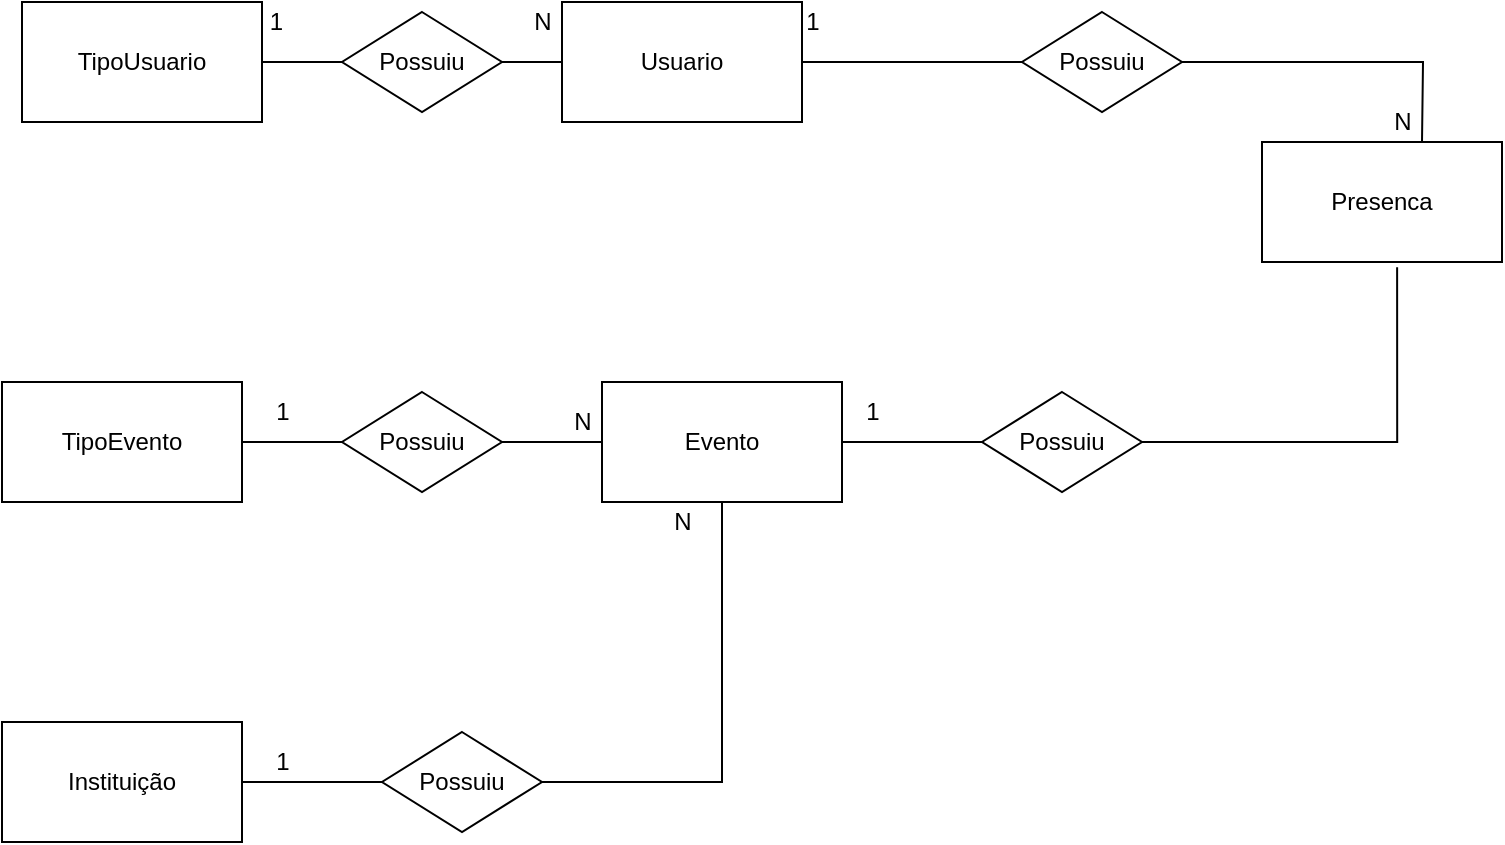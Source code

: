 <mxfile version="12.6.5" type="device" pages="2"><diagram id="6LMN8-8JxelFZtGIwUDW" name="Conceitual"><mxGraphModel dx="1038" dy="531" grid="1" gridSize="10" guides="1" tooltips="1" connect="1" arrows="1" fold="1" page="1" pageScale="1" pageWidth="827" pageHeight="1169" math="0" shadow="0"><root><mxCell id="0"/><mxCell id="1" parent="0"/><mxCell id="SVG7tTujgzTKXI-12YeL-27" style="edgeStyle=orthogonalEdgeStyle;rounded=0;orthogonalLoop=1;jettySize=auto;html=1;entryX=0;entryY=0.5;entryDx=0;entryDy=0;endArrow=none;endFill=0;" edge="1" parent="1" source="SVG7tTujgzTKXI-12YeL-1" target="SVG7tTujgzTKXI-12YeL-17"><mxGeometry relative="1" as="geometry"/></mxCell><mxCell id="SVG7tTujgzTKXI-12YeL-1" value="Usuario" style="rounded=0;whiteSpace=wrap;html=1;" vertex="1" parent="1"><mxGeometry x="320" y="20" width="120" height="60" as="geometry"/></mxCell><mxCell id="SVG7tTujgzTKXI-12YeL-29" value="" style="edgeStyle=orthogonalEdgeStyle;rounded=0;orthogonalLoop=1;jettySize=auto;html=1;endArrow=none;endFill=0;" edge="1" parent="1" source="SVG7tTujgzTKXI-12YeL-3" target="SVG7tTujgzTKXI-12YeL-14"><mxGeometry relative="1" as="geometry"/></mxCell><mxCell id="SVG7tTujgzTKXI-12YeL-3" value="TipoUsuario" style="rounded=0;whiteSpace=wrap;html=1;" vertex="1" parent="1"><mxGeometry x="50" y="20" width="120" height="60" as="geometry"/></mxCell><mxCell id="SVG7tTujgzTKXI-12YeL-19" value="" style="edgeStyle=orthogonalEdgeStyle;rounded=0;orthogonalLoop=1;jettySize=auto;html=1;endArrow=none;endFill=0;" edge="1" parent="1" source="SVG7tTujgzTKXI-12YeL-5" target="SVG7tTujgzTKXI-12YeL-16"><mxGeometry relative="1" as="geometry"/></mxCell><mxCell id="SVG7tTujgzTKXI-12YeL-5" value="Instituição" style="rounded=0;whiteSpace=wrap;html=1;" vertex="1" parent="1"><mxGeometry x="40" y="380" width="120" height="60" as="geometry"/></mxCell><mxCell id="SVG7tTujgzTKXI-12YeL-23" value="" style="edgeStyle=orthogonalEdgeStyle;rounded=0;orthogonalLoop=1;jettySize=auto;html=1;endArrow=none;endFill=0;" edge="1" parent="1" source="SVG7tTujgzTKXI-12YeL-6" target="SVG7tTujgzTKXI-12YeL-10"><mxGeometry relative="1" as="geometry"/></mxCell><mxCell id="SVG7tTujgzTKXI-12YeL-6" value="Evento" style="rounded=0;whiteSpace=wrap;html=1;" vertex="1" parent="1"><mxGeometry x="340" y="210" width="120" height="60" as="geometry"/></mxCell><mxCell id="SVG7tTujgzTKXI-12YeL-12" value="" style="edgeStyle=orthogonalEdgeStyle;rounded=0;orthogonalLoop=1;jettySize=auto;html=1;endArrow=none;endFill=0;" edge="1" parent="1" source="SVG7tTujgzTKXI-12YeL-7" target="SVG7tTujgzTKXI-12YeL-11"><mxGeometry relative="1" as="geometry"/></mxCell><mxCell id="SVG7tTujgzTKXI-12YeL-7" value="TipoEvento" style="rounded=0;whiteSpace=wrap;html=1;" vertex="1" parent="1"><mxGeometry x="40" y="210" width="120" height="60" as="geometry"/></mxCell><mxCell id="SVG7tTujgzTKXI-12YeL-8" value="Presenca" style="rounded=0;whiteSpace=wrap;html=1;" vertex="1" parent="1"><mxGeometry x="670" y="90" width="120" height="60" as="geometry"/></mxCell><mxCell id="SVG7tTujgzTKXI-12YeL-24" style="edgeStyle=orthogonalEdgeStyle;rounded=0;orthogonalLoop=1;jettySize=auto;html=1;entryX=0.563;entryY=1.043;entryDx=0;entryDy=0;entryPerimeter=0;endArrow=none;endFill=0;" edge="1" parent="1" source="SVG7tTujgzTKXI-12YeL-10" target="SVG7tTujgzTKXI-12YeL-8"><mxGeometry relative="1" as="geometry"/></mxCell><mxCell id="SVG7tTujgzTKXI-12YeL-10" value="Possuiu" style="rhombus;whiteSpace=wrap;html=1;" vertex="1" parent="1"><mxGeometry x="530" y="215" width="80" height="50" as="geometry"/></mxCell><mxCell id="SVG7tTujgzTKXI-12YeL-13" value="" style="edgeStyle=orthogonalEdgeStyle;rounded=0;orthogonalLoop=1;jettySize=auto;html=1;endArrow=none;endFill=0;" edge="1" parent="1" source="SVG7tTujgzTKXI-12YeL-11" target="SVG7tTujgzTKXI-12YeL-6"><mxGeometry relative="1" as="geometry"/></mxCell><mxCell id="SVG7tTujgzTKXI-12YeL-11" value="Possuiu" style="rhombus;whiteSpace=wrap;html=1;" vertex="1" parent="1"><mxGeometry x="210" y="215" width="80" height="50" as="geometry"/></mxCell><mxCell id="SVG7tTujgzTKXI-12YeL-30" value="" style="edgeStyle=orthogonalEdgeStyle;rounded=0;orthogonalLoop=1;jettySize=auto;html=1;endArrow=none;endFill=0;" edge="1" parent="1" source="SVG7tTujgzTKXI-12YeL-14" target="SVG7tTujgzTKXI-12YeL-1"><mxGeometry relative="1" as="geometry"/></mxCell><mxCell id="SVG7tTujgzTKXI-12YeL-14" value="Possuiu" style="rhombus;whiteSpace=wrap;html=1;" vertex="1" parent="1"><mxGeometry x="210" y="25" width="80" height="50" as="geometry"/></mxCell><mxCell id="SVG7tTujgzTKXI-12YeL-20" style="edgeStyle=orthogonalEdgeStyle;rounded=0;orthogonalLoop=1;jettySize=auto;html=1;entryX=0.5;entryY=1;entryDx=0;entryDy=0;endArrow=none;endFill=0;" edge="1" parent="1" source="SVG7tTujgzTKXI-12YeL-16" target="SVG7tTujgzTKXI-12YeL-6"><mxGeometry relative="1" as="geometry"><mxPoint x="400" y="280" as="targetPoint"/></mxGeometry></mxCell><mxCell id="SVG7tTujgzTKXI-12YeL-16" value="Possuiu" style="rhombus;whiteSpace=wrap;html=1;" vertex="1" parent="1"><mxGeometry x="230" y="385" width="80" height="50" as="geometry"/></mxCell><mxCell id="SVG7tTujgzTKXI-12YeL-28" style="edgeStyle=orthogonalEdgeStyle;rounded=0;orthogonalLoop=1;jettySize=auto;html=1;endArrow=none;endFill=0;" edge="1" parent="1" source="SVG7tTujgzTKXI-12YeL-17"><mxGeometry relative="1" as="geometry"><mxPoint x="750" y="90" as="targetPoint"/></mxGeometry></mxCell><mxCell id="SVG7tTujgzTKXI-12YeL-17" value="Possuiu" style="rhombus;whiteSpace=wrap;html=1;" vertex="1" parent="1"><mxGeometry x="550" y="25" width="80" height="50" as="geometry"/></mxCell><mxCell id="SVG7tTujgzTKXI-12YeL-33" value="&amp;nbsp; &amp;nbsp; 1" style="text;html=1;align=center;verticalAlign=middle;resizable=0;points=[];autosize=1;" vertex="1" parent="1"><mxGeometry x="150" y="20" width="40" height="20" as="geometry"/></mxCell><mxCell id="SVG7tTujgzTKXI-12YeL-34" value="N" style="text;html=1;align=center;verticalAlign=middle;resizable=0;points=[];autosize=1;" vertex="1" parent="1"><mxGeometry x="300" y="20" width="20" height="20" as="geometry"/></mxCell><mxCell id="SVG7tTujgzTKXI-12YeL-35" value="&amp;nbsp; &amp;nbsp;1" style="text;html=1;align=center;verticalAlign=middle;resizable=0;points=[];autosize=1;" vertex="1" parent="1"><mxGeometry x="425" y="20" width="30" height="20" as="geometry"/></mxCell><mxCell id="SVG7tTujgzTKXI-12YeL-37" value="N" style="text;html=1;align=center;verticalAlign=middle;resizable=0;points=[];autosize=1;" vertex="1" parent="1"><mxGeometry x="730" y="70" width="20" height="20" as="geometry"/></mxCell><mxCell id="SVG7tTujgzTKXI-12YeL-38" value="1" style="text;html=1;align=center;verticalAlign=middle;resizable=0;points=[];autosize=1;" vertex="1" parent="1"><mxGeometry x="465" y="215" width="20" height="20" as="geometry"/></mxCell><mxCell id="SVG7tTujgzTKXI-12YeL-39" value="N" style="text;html=1;align=center;verticalAlign=middle;resizable=0;points=[];autosize=1;" vertex="1" parent="1"><mxGeometry x="370" y="270" width="20" height="20" as="geometry"/></mxCell><mxCell id="SVG7tTujgzTKXI-12YeL-40" value="N" style="text;html=1;align=center;verticalAlign=middle;resizable=0;points=[];autosize=1;" vertex="1" parent="1"><mxGeometry x="320" y="220" width="20" height="20" as="geometry"/></mxCell><mxCell id="SVG7tTujgzTKXI-12YeL-41" value="1" style="text;html=1;align=center;verticalAlign=middle;resizable=0;points=[];autosize=1;" vertex="1" parent="1"><mxGeometry x="170" y="390" width="20" height="20" as="geometry"/></mxCell><mxCell id="SVG7tTujgzTKXI-12YeL-42" value="1" style="text;html=1;align=center;verticalAlign=middle;resizable=0;points=[];autosize=1;" vertex="1" parent="1"><mxGeometry x="170" y="215" width="20" height="20" as="geometry"/></mxCell></root></mxGraphModel></diagram><diagram id="RgcX1NKa3vJMYd7ca99P" name="Logico"><mxGraphModel dx="1038" dy="531" grid="1" gridSize="10" guides="1" tooltips="1" connect="1" arrows="1" fold="1" page="1" pageScale="1" pageWidth="827" pageHeight="1169" math="0" shadow="0"><root><mxCell id="OfHY6NQtbtjyqr-89Tkk-0"/><mxCell id="OfHY6NQtbtjyqr-89Tkk-1" parent="OfHY6NQtbtjyqr-89Tkk-0"/><mxCell id="OfHY6NQtbtjyqr-89Tkk-2" value="TipoUsuario" style="swimlane;fontStyle=0;childLayout=stackLayout;horizontal=1;startSize=26;fillColor=#e0e0e0;horizontalStack=0;resizeParent=1;resizeParentMax=0;resizeLast=0;collapsible=1;marginBottom=0;swimlaneFillColor=#ffffff;align=center;fontSize=14;" vertex="1" parent="OfHY6NQtbtjyqr-89Tkk-1"><mxGeometry x="20" y="20" width="160" height="154" as="geometry"/></mxCell><mxCell id="OfHY6NQtbtjyqr-89Tkk-3" value="IdTipoUsuario" style="shape=partialRectangle;top=0;left=0;right=0;bottom=1;align=left;verticalAlign=middle;fillColor=none;spacingLeft=34;spacingRight=4;overflow=hidden;rotatable=0;points=[[0,0.5],[1,0.5]];portConstraint=eastwest;dropTarget=0;fontStyle=5;fontSize=12;" vertex="1" parent="OfHY6NQtbtjyqr-89Tkk-2"><mxGeometry y="26" width="160" height="30" as="geometry"/></mxCell><mxCell id="OfHY6NQtbtjyqr-89Tkk-4" value="PK" style="shape=partialRectangle;top=0;left=0;bottom=0;fillColor=none;align=left;verticalAlign=middle;spacingLeft=4;spacingRight=4;overflow=hidden;rotatable=0;points=[];portConstraint=eastwest;part=1;fontSize=12;" vertex="1" connectable="0" parent="OfHY6NQtbtjyqr-89Tkk-3"><mxGeometry width="30" height="30" as="geometry"/></mxCell><mxCell id="OfHY6NQtbtjyqr-89Tkk-5" value="row 1" style="shape=partialRectangle;top=0;left=0;right=0;bottom=0;align=left;verticalAlign=top;fillColor=none;spacingLeft=34;spacingRight=4;overflow=hidden;rotatable=0;points=[[0,0.5],[1,0.5]];portConstraint=eastwest;dropTarget=0;fontSize=12;" vertex="1" parent="OfHY6NQtbtjyqr-89Tkk-2"><mxGeometry y="56" width="160" height="26" as="geometry"/></mxCell><mxCell id="OfHY6NQtbtjyqr-89Tkk-6" value="" style="shape=partialRectangle;top=0;left=0;bottom=0;fillColor=none;align=left;verticalAlign=top;spacingLeft=4;spacingRight=4;overflow=hidden;rotatable=0;points=[];portConstraint=eastwest;part=1;fontSize=12;" vertex="1" connectable="0" parent="OfHY6NQtbtjyqr-89Tkk-5"><mxGeometry width="30" height="26" as="geometry"/></mxCell><mxCell id="OfHY6NQtbtjyqr-89Tkk-7" value="row 2" style="shape=partialRectangle;top=0;left=0;right=0;bottom=0;align=left;verticalAlign=top;fillColor=none;spacingLeft=34;spacingRight=4;overflow=hidden;rotatable=0;points=[[0,0.5],[1,0.5]];portConstraint=eastwest;dropTarget=0;fontSize=12;" vertex="1" parent="OfHY6NQtbtjyqr-89Tkk-2"><mxGeometry y="82" width="160" height="26" as="geometry"/></mxCell><mxCell id="OfHY6NQtbtjyqr-89Tkk-8" value="" style="shape=partialRectangle;top=0;left=0;bottom=0;fillColor=none;align=left;verticalAlign=top;spacingLeft=4;spacingRight=4;overflow=hidden;rotatable=0;points=[];portConstraint=eastwest;part=1;fontSize=12;" vertex="1" connectable="0" parent="OfHY6NQtbtjyqr-89Tkk-7"><mxGeometry width="30" height="26" as="geometry"/></mxCell><mxCell id="OfHY6NQtbtjyqr-89Tkk-9" value="row 3" style="shape=partialRectangle;top=0;left=0;right=0;bottom=0;align=left;verticalAlign=top;fillColor=none;spacingLeft=34;spacingRight=4;overflow=hidden;rotatable=0;points=[[0,0.5],[1,0.5]];portConstraint=eastwest;dropTarget=0;fontSize=12;" vertex="1" parent="OfHY6NQtbtjyqr-89Tkk-2"><mxGeometry y="108" width="160" height="26" as="geometry"/></mxCell><mxCell id="OfHY6NQtbtjyqr-89Tkk-10" value="" style="shape=partialRectangle;top=0;left=0;bottom=0;fillColor=none;align=left;verticalAlign=top;spacingLeft=4;spacingRight=4;overflow=hidden;rotatable=0;points=[];portConstraint=eastwest;part=1;fontSize=12;" vertex="1" connectable="0" parent="OfHY6NQtbtjyqr-89Tkk-9"><mxGeometry width="30" height="26" as="geometry"/></mxCell><mxCell id="OfHY6NQtbtjyqr-89Tkk-11" value="" style="shape=partialRectangle;top=0;left=0;right=0;bottom=0;align=left;verticalAlign=top;fillColor=none;spacingLeft=34;spacingRight=4;overflow=hidden;rotatable=0;points=[[0,0.5],[1,0.5]];portConstraint=eastwest;dropTarget=0;fontSize=12;" vertex="1" parent="OfHY6NQtbtjyqr-89Tkk-2"><mxGeometry y="134" width="160" height="10" as="geometry"/></mxCell><mxCell id="OfHY6NQtbtjyqr-89Tkk-12" value="" style="shape=partialRectangle;top=0;left=0;bottom=0;fillColor=none;align=left;verticalAlign=top;spacingLeft=4;spacingRight=4;overflow=hidden;rotatable=0;points=[];portConstraint=eastwest;part=1;fontSize=12;" vertex="1" connectable="0" parent="OfHY6NQtbtjyqr-89Tkk-11"><mxGeometry width="30" height="10" as="geometry"/></mxCell><mxCell id="OfHY6NQtbtjyqr-89Tkk-15" value="" style="shape=partialRectangle;top=0;left=0;right=0;bottom=0;align=left;verticalAlign=top;fillColor=none;spacingLeft=34;spacingRight=4;overflow=hidden;rotatable=0;points=[[0,0.5],[1,0.5]];portConstraint=eastwest;dropTarget=0;fontSize=12;" vertex="1" parent="OfHY6NQtbtjyqr-89Tkk-2"><mxGeometry y="144" width="160" height="10" as="geometry"/></mxCell><mxCell id="OfHY6NQtbtjyqr-89Tkk-16" value="" style="shape=partialRectangle;top=0;left=0;bottom=0;fillColor=none;align=left;verticalAlign=top;spacingLeft=4;spacingRight=4;overflow=hidden;rotatable=0;points=[];portConstraint=eastwest;part=1;fontSize=12;" vertex="1" connectable="0" parent="OfHY6NQtbtjyqr-89Tkk-15"><mxGeometry width="30" height="10" as="geometry"/></mxCell><mxCell id="OfHY6NQtbtjyqr-89Tkk-17" value="TipoEvento" style="swimlane;fontStyle=0;childLayout=stackLayout;horizontal=1;startSize=26;fillColor=#e0e0e0;horizontalStack=0;resizeParent=1;resizeParentMax=0;resizeLast=0;collapsible=1;marginBottom=0;swimlaneFillColor=#ffffff;align=center;fontSize=14;" vertex="1" parent="OfHY6NQtbtjyqr-89Tkk-1"><mxGeometry x="300" y="20" width="160" height="154" as="geometry"/></mxCell><mxCell id="OfHY6NQtbtjyqr-89Tkk-18" value="IdTipoEvento" style="shape=partialRectangle;top=0;left=0;right=0;bottom=1;align=left;verticalAlign=middle;fillColor=none;spacingLeft=34;spacingRight=4;overflow=hidden;rotatable=0;points=[[0,0.5],[1,0.5]];portConstraint=eastwest;dropTarget=0;fontStyle=5;fontSize=12;" vertex="1" parent="OfHY6NQtbtjyqr-89Tkk-17"><mxGeometry y="26" width="160" height="30" as="geometry"/></mxCell><mxCell id="OfHY6NQtbtjyqr-89Tkk-19" value="PK" style="shape=partialRectangle;top=0;left=0;bottom=0;fillColor=none;align=left;verticalAlign=middle;spacingLeft=4;spacingRight=4;overflow=hidden;rotatable=0;points=[];portConstraint=eastwest;part=1;fontSize=12;" vertex="1" connectable="0" parent="OfHY6NQtbtjyqr-89Tkk-18"><mxGeometry width="30" height="30" as="geometry"/></mxCell><mxCell id="OfHY6NQtbtjyqr-89Tkk-20" value="TituloTipoEvento" style="shape=partialRectangle;top=0;left=0;right=0;bottom=0;align=left;verticalAlign=top;fillColor=none;spacingLeft=34;spacingRight=4;overflow=hidden;rotatable=0;points=[[0,0.5],[1,0.5]];portConstraint=eastwest;dropTarget=0;fontSize=12;" vertex="1" parent="OfHY6NQtbtjyqr-89Tkk-17"><mxGeometry y="56" width="160" height="26" as="geometry"/></mxCell><mxCell id="OfHY6NQtbtjyqr-89Tkk-21" value="" style="shape=partialRectangle;top=0;left=0;bottom=0;fillColor=none;align=left;verticalAlign=top;spacingLeft=4;spacingRight=4;overflow=hidden;rotatable=0;points=[];portConstraint=eastwest;part=1;fontSize=12;" vertex="1" connectable="0" parent="OfHY6NQtbtjyqr-89Tkk-20"><mxGeometry width="30" height="26" as="geometry"/></mxCell><mxCell id="OfHY6NQtbtjyqr-89Tkk-22" value="" style="shape=partialRectangle;top=0;left=0;right=0;bottom=0;align=left;verticalAlign=top;fillColor=none;spacingLeft=34;spacingRight=4;overflow=hidden;rotatable=0;points=[[0,0.5],[1,0.5]];portConstraint=eastwest;dropTarget=0;fontSize=12;" vertex="1" parent="OfHY6NQtbtjyqr-89Tkk-17"><mxGeometry y="82" width="160" height="26" as="geometry"/></mxCell><mxCell id="OfHY6NQtbtjyqr-89Tkk-23" value="" style="shape=partialRectangle;top=0;left=0;bottom=0;fillColor=none;align=left;verticalAlign=top;spacingLeft=4;spacingRight=4;overflow=hidden;rotatable=0;points=[];portConstraint=eastwest;part=1;fontSize=12;" vertex="1" connectable="0" parent="OfHY6NQtbtjyqr-89Tkk-22"><mxGeometry width="30" height="26" as="geometry"/></mxCell><mxCell id="OfHY6NQtbtjyqr-89Tkk-24" value="" style="shape=partialRectangle;top=0;left=0;right=0;bottom=0;align=left;verticalAlign=top;fillColor=none;spacingLeft=34;spacingRight=4;overflow=hidden;rotatable=0;points=[[0,0.5],[1,0.5]];portConstraint=eastwest;dropTarget=0;fontSize=12;" vertex="1" parent="OfHY6NQtbtjyqr-89Tkk-17"><mxGeometry y="108" width="160" height="26" as="geometry"/></mxCell><mxCell id="OfHY6NQtbtjyqr-89Tkk-25" value="" style="shape=partialRectangle;top=0;left=0;bottom=0;fillColor=none;align=left;verticalAlign=top;spacingLeft=4;spacingRight=4;overflow=hidden;rotatable=0;points=[];portConstraint=eastwest;part=1;fontSize=12;" vertex="1" connectable="0" parent="OfHY6NQtbtjyqr-89Tkk-24"><mxGeometry width="30" height="26" as="geometry"/></mxCell><mxCell id="OfHY6NQtbtjyqr-89Tkk-26" value="" style="shape=partialRectangle;top=0;left=0;right=0;bottom=0;align=left;verticalAlign=top;fillColor=none;spacingLeft=34;spacingRight=4;overflow=hidden;rotatable=0;points=[[0,0.5],[1,0.5]];portConstraint=eastwest;dropTarget=0;fontSize=12;" vertex="1" parent="OfHY6NQtbtjyqr-89Tkk-17"><mxGeometry y="134" width="160" height="10" as="geometry"/></mxCell><mxCell id="OfHY6NQtbtjyqr-89Tkk-27" value="" style="shape=partialRectangle;top=0;left=0;bottom=0;fillColor=none;align=left;verticalAlign=top;spacingLeft=4;spacingRight=4;overflow=hidden;rotatable=0;points=[];portConstraint=eastwest;part=1;fontSize=12;" vertex="1" connectable="0" parent="OfHY6NQtbtjyqr-89Tkk-26"><mxGeometry width="30" height="10" as="geometry"/></mxCell><mxCell id="OfHY6NQtbtjyqr-89Tkk-28" value="" style="shape=partialRectangle;top=0;left=0;right=0;bottom=0;align=left;verticalAlign=top;fillColor=none;spacingLeft=34;spacingRight=4;overflow=hidden;rotatable=0;points=[[0,0.5],[1,0.5]];portConstraint=eastwest;dropTarget=0;fontSize=12;" vertex="1" parent="OfHY6NQtbtjyqr-89Tkk-17"><mxGeometry y="144" width="160" height="10" as="geometry"/></mxCell><mxCell id="OfHY6NQtbtjyqr-89Tkk-29" value="" style="shape=partialRectangle;top=0;left=0;bottom=0;fillColor=none;align=left;verticalAlign=top;spacingLeft=4;spacingRight=4;overflow=hidden;rotatable=0;points=[];portConstraint=eastwest;part=1;fontSize=12;" vertex="1" connectable="0" parent="OfHY6NQtbtjyqr-89Tkk-28"><mxGeometry width="30" height="10" as="geometry"/></mxCell></root></mxGraphModel></diagram></mxfile>